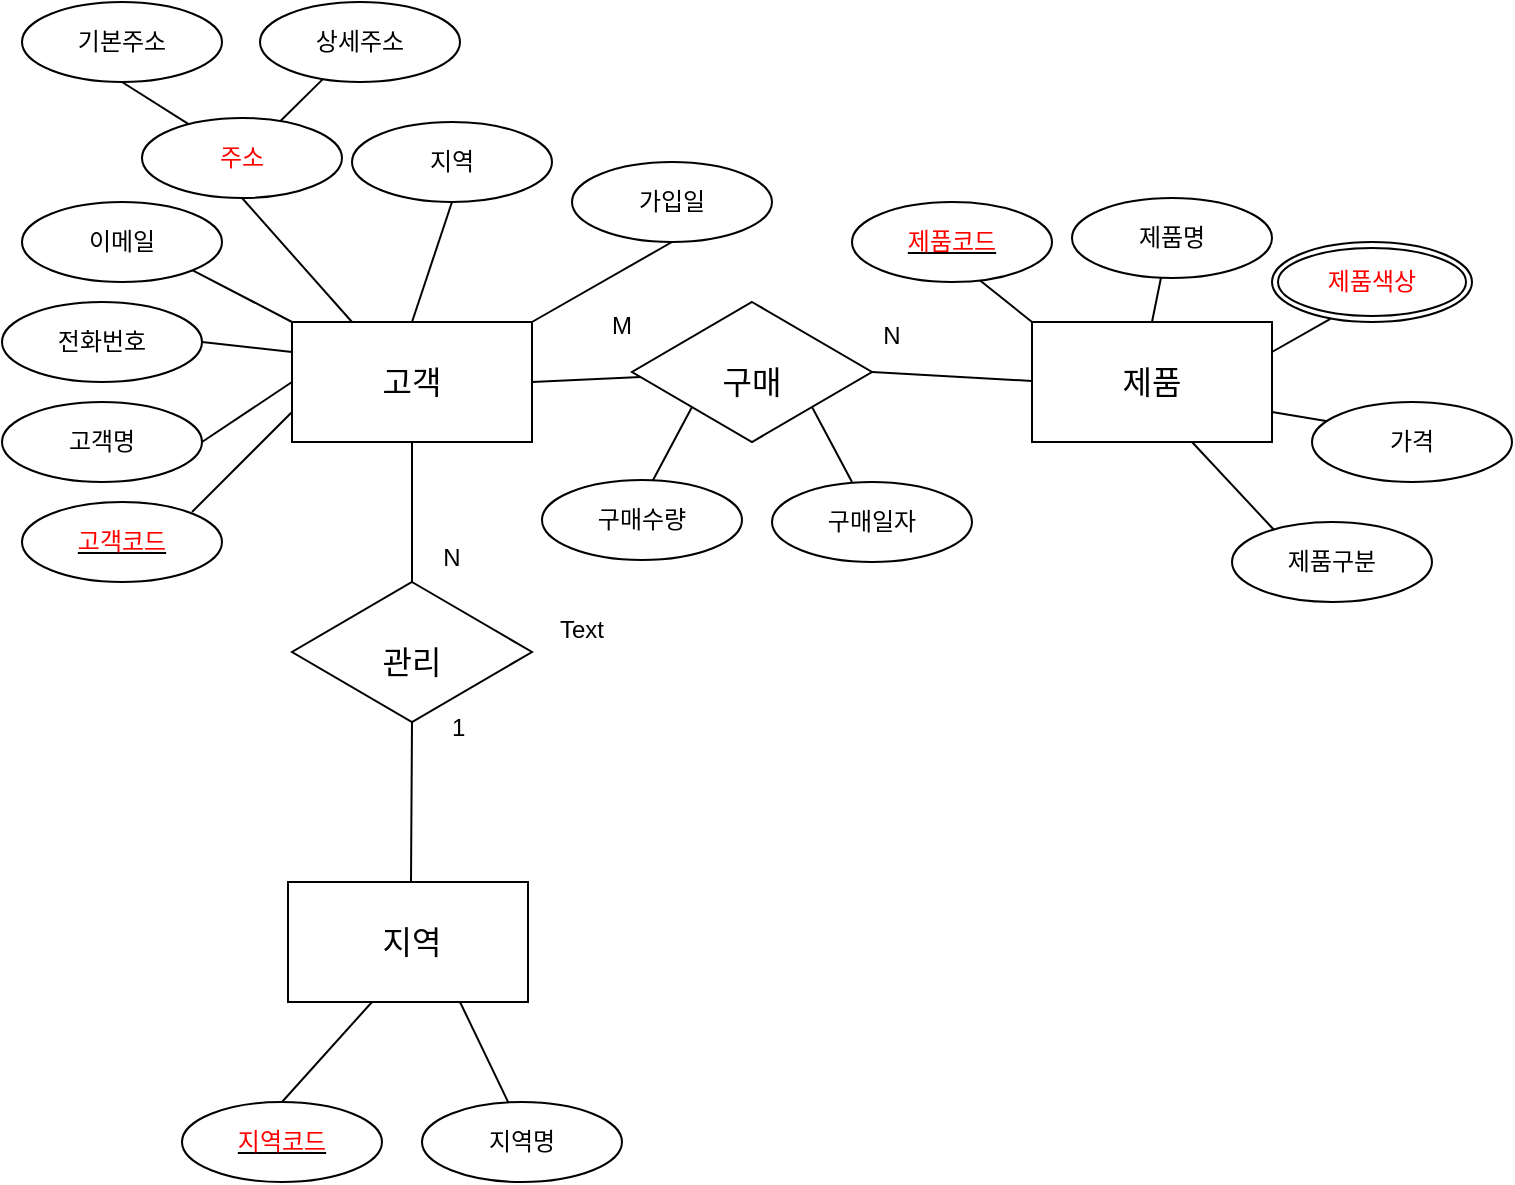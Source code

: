 <mxfile version="22.1.16" type="github">
  <diagram name="페이지-1" id="nq74OwpZg5SvRDUDiQA5">
    <mxGraphModel dx="2074" dy="1980" grid="1" gridSize="10" guides="1" tooltips="1" connect="1" arrows="1" fold="1" page="0" pageScale="1" pageWidth="827" pageHeight="1169" background="none" math="0" shadow="0">
      <root>
        <mxCell id="0" />
        <mxCell id="1" parent="0" />
        <mxCell id="DXblO_jNl26xeSwkopg4-2" value="" style="rounded=0;whiteSpace=wrap;html=1;fontSize=16;" vertex="1" parent="1">
          <mxGeometry x="-225" y="-719" width="120" height="60" as="geometry" />
        </mxCell>
        <mxCell id="DXblO_jNl26xeSwkopg4-3" value="" style="rounded=0;whiteSpace=wrap;html=1;fontSize=16;" vertex="1" parent="1">
          <mxGeometry x="145" y="-719" width="120" height="60" as="geometry" />
        </mxCell>
        <mxCell id="DXblO_jNl26xeSwkopg4-4" value="" style="endArrow=none;html=1;rounded=0;fontSize=12;startSize=8;endSize=8;curved=1;exitX=1;exitY=0.5;exitDx=0;exitDy=0;" edge="1" parent="1" source="DXblO_jNl26xeSwkopg4-2" target="DXblO_jNl26xeSwkopg4-6">
          <mxGeometry width="50" height="50" relative="1" as="geometry">
            <mxPoint x="-5" y="-664" as="sourcePoint" />
            <mxPoint x="-35" y="-689" as="targetPoint" />
          </mxGeometry>
        </mxCell>
        <mxCell id="DXblO_jNl26xeSwkopg4-5" value="" style="endArrow=none;html=1;rounded=0;fontSize=12;startSize=8;endSize=8;curved=1;exitX=1;exitY=0.5;exitDx=0;exitDy=0;" edge="1" parent="1" source="DXblO_jNl26xeSwkopg4-6">
          <mxGeometry width="50" height="50" relative="1" as="geometry">
            <mxPoint x="75" y="-689" as="sourcePoint" />
            <mxPoint x="145" y="-689.5" as="targetPoint" />
          </mxGeometry>
        </mxCell>
        <mxCell id="DXblO_jNl26xeSwkopg4-6" value="" style="rhombus;whiteSpace=wrap;html=1;fontSize=16;" vertex="1" parent="1">
          <mxGeometry x="-55" y="-729" width="120" height="70" as="geometry" />
        </mxCell>
        <mxCell id="DXblO_jNl26xeSwkopg4-7" value="고객" style="text;strokeColor=none;fillColor=none;html=1;align=center;verticalAlign=middle;whiteSpace=wrap;rounded=0;fontSize=16;" vertex="1" parent="1">
          <mxGeometry x="-195" y="-704" width="60" height="30" as="geometry" />
        </mxCell>
        <mxCell id="DXblO_jNl26xeSwkopg4-8" value="" style="endArrow=none;html=1;rounded=0;fontSize=12;startSize=8;endSize=8;curved=1;exitX=0.667;exitY=0.101;exitDx=0;exitDy=0;exitPerimeter=0;" edge="1" parent="1" source="DXblO_jNl26xeSwkopg4-49" target="DXblO_jNl26xeSwkopg4-46">
          <mxGeometry width="50" height="50" relative="1" as="geometry">
            <mxPoint x="-227.98" y="-847" as="sourcePoint" />
            <mxPoint x="-205" y="-879" as="targetPoint" />
          </mxGeometry>
        </mxCell>
        <mxCell id="DXblO_jNl26xeSwkopg4-9" value="" style="endArrow=none;html=1;rounded=0;fontSize=12;startSize=8;endSize=8;curved=1;entryX=0.5;entryY=1;entryDx=0;entryDy=0;" edge="1" parent="1" source="DXblO_jNl26xeSwkopg4-49" target="DXblO_jNl26xeSwkopg4-47">
          <mxGeometry width="50" height="50" relative="1" as="geometry">
            <mxPoint x="-258" y="-840" as="sourcePoint" />
            <mxPoint x="-280" y="-879" as="targetPoint" />
          </mxGeometry>
        </mxCell>
        <mxCell id="DXblO_jNl26xeSwkopg4-10" value="구매" style="text;strokeColor=none;fillColor=none;html=1;align=center;verticalAlign=middle;whiteSpace=wrap;rounded=0;fontSize=16;" vertex="1" parent="1">
          <mxGeometry x="-25" y="-704" width="60" height="30" as="geometry" />
        </mxCell>
        <mxCell id="DXblO_jNl26xeSwkopg4-11" value="제품" style="text;strokeColor=none;fillColor=none;html=1;align=center;verticalAlign=middle;whiteSpace=wrap;rounded=0;fontSize=16;" vertex="1" parent="1">
          <mxGeometry x="175" y="-704" width="60" height="30" as="geometry" />
        </mxCell>
        <mxCell id="DXblO_jNl26xeSwkopg4-12" value="" style="endArrow=none;html=1;rounded=0;fontSize=12;startSize=8;endSize=8;curved=1;" edge="1" parent="1">
          <mxGeometry width="50" height="50" relative="1" as="geometry">
            <mxPoint x="-275" y="-624" as="sourcePoint" />
            <mxPoint x="-225" y="-674" as="targetPoint" />
          </mxGeometry>
        </mxCell>
        <mxCell id="DXblO_jNl26xeSwkopg4-13" value="" style="endArrow=none;html=1;rounded=0;fontSize=12;startSize=8;endSize=8;curved=1;entryX=0;entryY=0.5;entryDx=0;entryDy=0;exitX=1;exitY=0.5;exitDx=0;exitDy=0;" edge="1" parent="1" source="DXblO_jNl26xeSwkopg4-52" target="DXblO_jNl26xeSwkopg4-2">
          <mxGeometry width="50" height="50" relative="1" as="geometry">
            <mxPoint x="-265" y="-678" as="sourcePoint" />
            <mxPoint x="-215" y="-664" as="targetPoint" />
          </mxGeometry>
        </mxCell>
        <mxCell id="DXblO_jNl26xeSwkopg4-14" value="" style="endArrow=none;html=1;rounded=0;fontSize=12;startSize=8;endSize=8;curved=1;entryX=1;entryY=0.5;entryDx=0;entryDy=0;exitX=0;exitY=0.25;exitDx=0;exitDy=0;" edge="1" parent="1" source="DXblO_jNl26xeSwkopg4-2" target="DXblO_jNl26xeSwkopg4-51">
          <mxGeometry width="50" height="50" relative="1" as="geometry">
            <mxPoint x="-255" y="-604" as="sourcePoint" />
            <mxPoint x="-265.421" y="-716.202" as="targetPoint" />
          </mxGeometry>
        </mxCell>
        <mxCell id="DXblO_jNl26xeSwkopg4-15" value="" style="endArrow=none;html=1;rounded=0;fontSize=12;startSize=8;endSize=8;curved=1;entryX=1;entryY=1;entryDx=0;entryDy=0;exitX=0;exitY=0;exitDx=0;exitDy=0;" edge="1" parent="1" source="DXblO_jNl26xeSwkopg4-2" target="DXblO_jNl26xeSwkopg4-50">
          <mxGeometry width="50" height="50" relative="1" as="geometry">
            <mxPoint x="-245" y="-594" as="sourcePoint" />
            <mxPoint x="-306.03" y="-922" as="targetPoint" />
          </mxGeometry>
        </mxCell>
        <mxCell id="DXblO_jNl26xeSwkopg4-16" value="" style="endArrow=none;html=1;rounded=0;fontSize=12;startSize=8;endSize=8;curved=1;entryX=0.5;entryY=1;entryDx=0;entryDy=0;exitX=0.25;exitY=0;exitDx=0;exitDy=0;" edge="1" parent="1" source="DXblO_jNl26xeSwkopg4-2" target="DXblO_jNl26xeSwkopg4-49">
          <mxGeometry width="50" height="50" relative="1" as="geometry">
            <mxPoint x="-235" y="-584" as="sourcePoint" />
            <mxPoint x="-241" y="-799" as="targetPoint" />
          </mxGeometry>
        </mxCell>
        <mxCell id="DXblO_jNl26xeSwkopg4-17" value="" style="endArrow=none;html=1;rounded=0;fontSize=12;startSize=8;endSize=8;curved=1;entryX=0.5;entryY=1;entryDx=0;entryDy=0;exitX=0.5;exitY=0;exitDx=0;exitDy=0;" edge="1" parent="1" source="DXblO_jNl26xeSwkopg4-2" target="DXblO_jNl26xeSwkopg4-48">
          <mxGeometry width="50" height="50" relative="1" as="geometry">
            <mxPoint x="-225" y="-574" as="sourcePoint" />
            <mxPoint x="-167" y="-800.0" as="targetPoint" />
          </mxGeometry>
        </mxCell>
        <mxCell id="DXblO_jNl26xeSwkopg4-18" value="" style="endArrow=none;html=1;rounded=0;fontSize=12;startSize=8;endSize=8;curved=1;entryX=0.5;entryY=1;entryDx=0;entryDy=0;exitX=1;exitY=0;exitDx=0;exitDy=0;" edge="1" parent="1" source="DXblO_jNl26xeSwkopg4-2" target="DXblO_jNl26xeSwkopg4-45">
          <mxGeometry width="50" height="50" relative="1" as="geometry">
            <mxPoint x="-215" y="-564" as="sourcePoint" />
            <mxPoint x="-97.02" y="-796" as="targetPoint" />
          </mxGeometry>
        </mxCell>
        <mxCell id="DXblO_jNl26xeSwkopg4-19" value="" style="endArrow=none;html=1;rounded=0;fontSize=12;startSize=8;endSize=8;curved=1;entryX=0.5;entryY=1;entryDx=0;entryDy=0;exitX=0;exitY=0;exitDx=0;exitDy=0;" edge="1" parent="1" source="DXblO_jNl26xeSwkopg4-3">
          <mxGeometry width="50" height="50" relative="1" as="geometry">
            <mxPoint x="15" y="-559" as="sourcePoint" />
            <mxPoint x="115" y="-743" as="targetPoint" />
          </mxGeometry>
        </mxCell>
        <mxCell id="DXblO_jNl26xeSwkopg4-20" value="" style="endArrow=none;html=1;rounded=0;fontSize=12;startSize=8;endSize=8;curved=1;exitX=0.5;exitY=0;exitDx=0;exitDy=0;" edge="1" parent="1" source="DXblO_jNl26xeSwkopg4-3">
          <mxGeometry width="50" height="50" relative="1" as="geometry">
            <mxPoint x="155" y="-709" as="sourcePoint" />
            <mxPoint x="209.514" y="-741.284" as="targetPoint" />
          </mxGeometry>
        </mxCell>
        <mxCell id="DXblO_jNl26xeSwkopg4-21" value="" style="endArrow=none;html=1;rounded=0;fontSize=12;startSize=8;endSize=8;curved=1;entryX=1;entryY=0.25;entryDx=0;entryDy=0;exitX=0.292;exitY=0.96;exitDx=0;exitDy=0;exitPerimeter=0;" edge="1" parent="1" target="DXblO_jNl26xeSwkopg4-3">
          <mxGeometry width="50" height="50" relative="1" as="geometry">
            <mxPoint x="294.2" y="-720.6" as="sourcePoint" />
            <mxPoint x="135" y="-723" as="targetPoint" />
          </mxGeometry>
        </mxCell>
        <mxCell id="DXblO_jNl26xeSwkopg4-22" value="" style="endArrow=none;html=1;rounded=0;fontSize=12;startSize=8;endSize=8;curved=1;exitX=0;exitY=0.5;exitDx=0;exitDy=0;entryX=1;entryY=0.75;entryDx=0;entryDy=0;" edge="1" parent="1" target="DXblO_jNl26xeSwkopg4-3">
          <mxGeometry width="50" height="50" relative="1" as="geometry">
            <mxPoint x="295" y="-669" as="sourcePoint" />
            <mxPoint x="280" y="-680" as="targetPoint" />
          </mxGeometry>
        </mxCell>
        <mxCell id="DXblO_jNl26xeSwkopg4-23" value="" style="rounded=0;whiteSpace=wrap;html=1;fontSize=16;" vertex="1" parent="1">
          <mxGeometry x="-227" y="-439" width="120" height="60" as="geometry" />
        </mxCell>
        <mxCell id="DXblO_jNl26xeSwkopg4-24" value="지역" style="text;strokeColor=none;fillColor=none;html=1;align=center;verticalAlign=middle;whiteSpace=wrap;rounded=0;fontSize=16;" vertex="1" parent="1">
          <mxGeometry x="-195" y="-424" width="60" height="30" as="geometry" />
        </mxCell>
        <mxCell id="DXblO_jNl26xeSwkopg4-25" style="edgeStyle=none;curved=1;rounded=0;orthogonalLoop=1;jettySize=auto;html=1;exitX=1;exitY=0.5;exitDx=0;exitDy=0;fontSize=12;startSize=8;endSize=8;" edge="1" parent="1" source="DXblO_jNl26xeSwkopg4-6" target="DXblO_jNl26xeSwkopg4-6">
          <mxGeometry relative="1" as="geometry" />
        </mxCell>
        <mxCell id="DXblO_jNl26xeSwkopg4-26" value="" style="rhombus;whiteSpace=wrap;html=1;fontSize=16;" vertex="1" parent="1">
          <mxGeometry x="-225" y="-589" width="120" height="70" as="geometry" />
        </mxCell>
        <mxCell id="DXblO_jNl26xeSwkopg4-27" value="관리" style="text;strokeColor=none;fillColor=none;html=1;align=center;verticalAlign=middle;whiteSpace=wrap;rounded=0;fontSize=16;" vertex="1" parent="1">
          <mxGeometry x="-195" y="-564" width="60" height="30" as="geometry" />
        </mxCell>
        <mxCell id="DXblO_jNl26xeSwkopg4-28" style="edgeStyle=none;curved=1;rounded=0;orthogonalLoop=1;jettySize=auto;html=1;exitX=1;exitY=0.5;exitDx=0;exitDy=0;fontSize=12;startSize=8;endSize=8;" edge="1" parent="1" source="DXblO_jNl26xeSwkopg4-26" target="DXblO_jNl26xeSwkopg4-26">
          <mxGeometry relative="1" as="geometry" />
        </mxCell>
        <mxCell id="DXblO_jNl26xeSwkopg4-29" value="" style="endArrow=none;html=1;rounded=0;fontSize=12;startSize=8;endSize=8;curved=1;entryX=0.5;entryY=1;entryDx=0;entryDy=0;" edge="1" parent="1" target="DXblO_jNl26xeSwkopg4-2">
          <mxGeometry width="50" height="50" relative="1" as="geometry">
            <mxPoint x="-165" y="-589" as="sourcePoint" />
            <mxPoint x="-115" y="-639" as="targetPoint" />
          </mxGeometry>
        </mxCell>
        <mxCell id="DXblO_jNl26xeSwkopg4-30" value="" style="endArrow=none;html=1;rounded=0;fontSize=12;startSize=8;endSize=8;curved=1;entryX=0.5;entryY=1;entryDx=0;entryDy=0;" edge="1" parent="1" target="DXblO_jNl26xeSwkopg4-26">
          <mxGeometry width="50" height="50" relative="1" as="geometry">
            <mxPoint x="-165.5" y="-439" as="sourcePoint" />
            <mxPoint x="-165.5" y="-509" as="targetPoint" />
          </mxGeometry>
        </mxCell>
        <mxCell id="DXblO_jNl26xeSwkopg4-31" value="" style="endArrow=none;html=1;rounded=0;fontSize=12;startSize=8;endSize=8;curved=1;entryX=0;entryY=1;entryDx=0;entryDy=0;" edge="1" parent="1" target="DXblO_jNl26xeSwkopg4-6">
          <mxGeometry width="50" height="50" relative="1" as="geometry">
            <mxPoint x="-45" y="-639" as="sourcePoint" />
            <mxPoint x="-17" y="-673" as="targetPoint" />
          </mxGeometry>
        </mxCell>
        <mxCell id="DXblO_jNl26xeSwkopg4-32" value="" style="endArrow=none;html=1;rounded=0;fontSize=12;startSize=8;endSize=8;curved=1;entryX=1;entryY=1;entryDx=0;entryDy=0;" edge="1" parent="1" target="DXblO_jNl26xeSwkopg4-6">
          <mxGeometry width="50" height="50" relative="1" as="geometry">
            <mxPoint x="55" y="-639" as="sourcePoint" />
            <mxPoint x="37" y="-674" as="targetPoint" />
          </mxGeometry>
        </mxCell>
        <mxCell id="DXblO_jNl26xeSwkopg4-33" value="" style="endArrow=none;html=1;rounded=0;fontSize=12;startSize=8;endSize=8;curved=1;exitX=0.5;exitY=0;exitDx=0;exitDy=0;" edge="1" parent="1" source="DXblO_jNl26xeSwkopg4-38">
          <mxGeometry width="50" height="50" relative="1" as="geometry">
            <mxPoint x="-235" y="-329" as="sourcePoint" />
            <mxPoint x="-185" y="-379" as="targetPoint" />
          </mxGeometry>
        </mxCell>
        <mxCell id="DXblO_jNl26xeSwkopg4-34" value="" style="endArrow=none;html=1;rounded=0;fontSize=12;startSize=8;endSize=8;curved=1;exitX=0.432;exitY=0.007;exitDx=0;exitDy=0;exitPerimeter=0;" edge="1" parent="1" source="DXblO_jNl26xeSwkopg4-53">
          <mxGeometry width="50" height="50" relative="1" as="geometry">
            <mxPoint x="-125" y="-329" as="sourcePoint" />
            <mxPoint x="-141" y="-379" as="targetPoint" />
          </mxGeometry>
        </mxCell>
        <mxCell id="DXblO_jNl26xeSwkopg4-35" value="" style="endArrow=none;html=1;rounded=0;fontSize=12;startSize=8;endSize=8;curved=1;exitX=0.275;exitY=0.1;exitDx=0;exitDy=0;exitPerimeter=0;" edge="1" parent="1">
          <mxGeometry width="50" height="50" relative="1" as="geometry">
            <mxPoint x="267" y="-614" as="sourcePoint" />
            <mxPoint x="225" y="-659" as="targetPoint" />
          </mxGeometry>
        </mxCell>
        <mxCell id="DXblO_jNl26xeSwkopg4-36" value="&lt;font color=&quot;#ff0000&quot;&gt;제품코드&lt;/font&gt;" style="ellipse;whiteSpace=wrap;html=1;align=center;fontStyle=4;" vertex="1" parent="1">
          <mxGeometry x="55" y="-779" width="100" height="40" as="geometry" />
        </mxCell>
        <mxCell id="DXblO_jNl26xeSwkopg4-37" value="&lt;font color=&quot;#ff0000&quot;&gt;고객코드&lt;/font&gt;" style="ellipse;whiteSpace=wrap;html=1;align=center;fontStyle=4;" vertex="1" parent="1">
          <mxGeometry x="-360" y="-629" width="100" height="40" as="geometry" />
        </mxCell>
        <mxCell id="DXblO_jNl26xeSwkopg4-38" value="&lt;font color=&quot;#ff0000&quot;&gt;지역코드&lt;/font&gt;" style="ellipse;whiteSpace=wrap;html=1;align=center;fontStyle=4;" vertex="1" parent="1">
          <mxGeometry x="-280" y="-329" width="100" height="40" as="geometry" />
        </mxCell>
        <mxCell id="DXblO_jNl26xeSwkopg4-39" value="제품명" style="ellipse;whiteSpace=wrap;html=1;align=center;" vertex="1" parent="1">
          <mxGeometry x="165" y="-781" width="100" height="40" as="geometry" />
        </mxCell>
        <mxCell id="DXblO_jNl26xeSwkopg4-40" value="제품구분" style="ellipse;whiteSpace=wrap;html=1;align=center;" vertex="1" parent="1">
          <mxGeometry x="245" y="-619" width="100" height="40" as="geometry" />
        </mxCell>
        <mxCell id="DXblO_jNl26xeSwkopg4-41" value="가격" style="ellipse;whiteSpace=wrap;html=1;align=center;" vertex="1" parent="1">
          <mxGeometry x="285" y="-679" width="100" height="40" as="geometry" />
        </mxCell>
        <mxCell id="DXblO_jNl26xeSwkopg4-42" value="&lt;font color=&quot;#ff0000&quot;&gt;제품색상&lt;/font&gt;" style="ellipse;shape=doubleEllipse;margin=3;whiteSpace=wrap;html=1;align=center;" vertex="1" parent="1">
          <mxGeometry x="265" y="-759" width="100" height="40" as="geometry" />
        </mxCell>
        <mxCell id="DXblO_jNl26xeSwkopg4-43" value="구매일자" style="ellipse;whiteSpace=wrap;html=1;align=center;" vertex="1" parent="1">
          <mxGeometry x="15" y="-639" width="100" height="40" as="geometry" />
        </mxCell>
        <mxCell id="DXblO_jNl26xeSwkopg4-44" value="구매수량" style="ellipse;whiteSpace=wrap;html=1;align=center;" vertex="1" parent="1">
          <mxGeometry x="-100" y="-640" width="100" height="40" as="geometry" />
        </mxCell>
        <mxCell id="DXblO_jNl26xeSwkopg4-45" value="가입일" style="ellipse;whiteSpace=wrap;html=1;align=center;" vertex="1" parent="1">
          <mxGeometry x="-85" y="-799" width="100" height="40" as="geometry" />
        </mxCell>
        <mxCell id="DXblO_jNl26xeSwkopg4-46" value="상세주소" style="ellipse;whiteSpace=wrap;html=1;align=center;" vertex="1" parent="1">
          <mxGeometry x="-241" y="-879" width="100" height="40" as="geometry" />
        </mxCell>
        <mxCell id="DXblO_jNl26xeSwkopg4-47" value="기본주소" style="ellipse;whiteSpace=wrap;html=1;align=center;" vertex="1" parent="1">
          <mxGeometry x="-360" y="-879" width="100" height="40" as="geometry" />
        </mxCell>
        <mxCell id="DXblO_jNl26xeSwkopg4-48" value="지역" style="ellipse;whiteSpace=wrap;html=1;align=center;" vertex="1" parent="1">
          <mxGeometry x="-195" y="-819" width="100" height="40" as="geometry" />
        </mxCell>
        <mxCell id="DXblO_jNl26xeSwkopg4-49" value="&lt;font color=&quot;#ff0000&quot;&gt;주소&lt;/font&gt;" style="ellipse;whiteSpace=wrap;html=1;align=center;" vertex="1" parent="1">
          <mxGeometry x="-300" y="-821" width="100" height="40" as="geometry" />
        </mxCell>
        <mxCell id="DXblO_jNl26xeSwkopg4-50" value="이메일" style="ellipse;whiteSpace=wrap;html=1;align=center;" vertex="1" parent="1">
          <mxGeometry x="-360" y="-779" width="100" height="40" as="geometry" />
        </mxCell>
        <mxCell id="DXblO_jNl26xeSwkopg4-51" value="전화번호" style="ellipse;whiteSpace=wrap;html=1;align=center;" vertex="1" parent="1">
          <mxGeometry x="-370" y="-729" width="100" height="40" as="geometry" />
        </mxCell>
        <mxCell id="DXblO_jNl26xeSwkopg4-52" value="고객명" style="ellipse;whiteSpace=wrap;html=1;align=center;" vertex="1" parent="1">
          <mxGeometry x="-370" y="-679" width="100" height="40" as="geometry" />
        </mxCell>
        <mxCell id="DXblO_jNl26xeSwkopg4-53" value="지역명" style="ellipse;whiteSpace=wrap;html=1;align=center;" vertex="1" parent="1">
          <mxGeometry x="-160" y="-329" width="100" height="40" as="geometry" />
        </mxCell>
        <mxCell id="DXblO_jNl26xeSwkopg4-65" value="N" style="text;strokeColor=none;align=center;fillColor=none;html=1;verticalAlign=middle;whiteSpace=wrap;rounded=0;" vertex="1" parent="1">
          <mxGeometry x="50" y="-724" width="50" height="24" as="geometry" />
        </mxCell>
        <mxCell id="DXblO_jNl26xeSwkopg4-67" value="N" style="text;strokeColor=none;align=center;fillColor=none;html=1;verticalAlign=middle;whiteSpace=wrap;rounded=0;" vertex="1" parent="1">
          <mxGeometry x="-170" y="-613" width="50" height="24" as="geometry" />
        </mxCell>
        <mxCell id="DXblO_jNl26xeSwkopg4-68" value="M" style="text;strokeColor=none;align=center;fillColor=none;html=1;verticalAlign=middle;whiteSpace=wrap;rounded=0;" vertex="1" parent="1">
          <mxGeometry x="-85" y="-729" width="50" height="24" as="geometry" />
        </mxCell>
        <mxCell id="DXblO_jNl26xeSwkopg4-69" value="&lt;span style=&quot;color: rgb(0, 0, 0); font-family: Helvetica; font-size: 12px; font-style: normal; font-variant-ligatures: normal; font-variant-caps: normal; font-weight: 400; letter-spacing: normal; orphans: 2; text-align: center; text-indent: 0px; text-transform: none; widows: 2; word-spacing: 0px; -webkit-text-stroke-width: 0px; background-color: rgb(255, 255, 255); text-decoration-thickness: initial; text-decoration-style: initial; text-decoration-color: initial; float: none; display: inline !important;&quot;&gt;1&lt;/span&gt;" style="text;whiteSpace=wrap;html=1;" vertex="1" parent="1">
          <mxGeometry x="-147" y="-530" width="40" height="30" as="geometry" />
        </mxCell>
        <mxCell id="DXblO_jNl26xeSwkopg4-70" value="Text" style="text;strokeColor=none;align=center;fillColor=none;html=1;verticalAlign=middle;whiteSpace=wrap;rounded=0;" vertex="1" parent="1">
          <mxGeometry x="-110" y="-580" width="60" height="30" as="geometry" />
        </mxCell>
      </root>
    </mxGraphModel>
  </diagram>
</mxfile>
